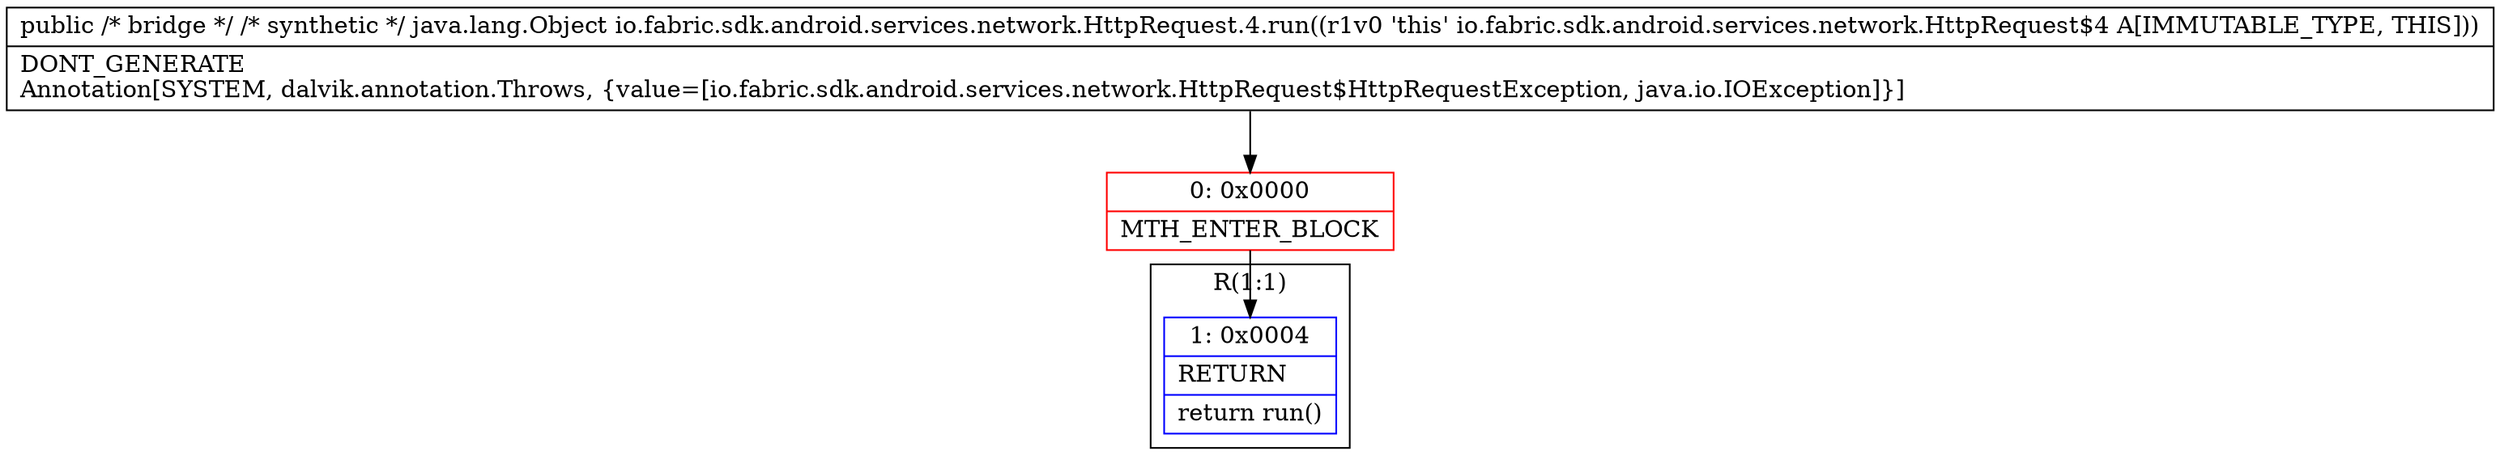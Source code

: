 digraph "CFG forio.fabric.sdk.android.services.network.HttpRequest.4.run()Ljava\/lang\/Object;" {
subgraph cluster_Region_105488991 {
label = "R(1:1)";
node [shape=record,color=blue];
Node_1 [shape=record,label="{1\:\ 0x0004|RETURN\l|return run()\l}"];
}
Node_0 [shape=record,color=red,label="{0\:\ 0x0000|MTH_ENTER_BLOCK\l}"];
MethodNode[shape=record,label="{public \/* bridge *\/ \/* synthetic *\/ java.lang.Object io.fabric.sdk.android.services.network.HttpRequest.4.run((r1v0 'this' io.fabric.sdk.android.services.network.HttpRequest$4 A[IMMUTABLE_TYPE, THIS]))  | DONT_GENERATE\lAnnotation[SYSTEM, dalvik.annotation.Throws, \{value=[io.fabric.sdk.android.services.network.HttpRequest$HttpRequestException, java.io.IOException]\}]\l}"];
MethodNode -> Node_0;
Node_0 -> Node_1;
}

